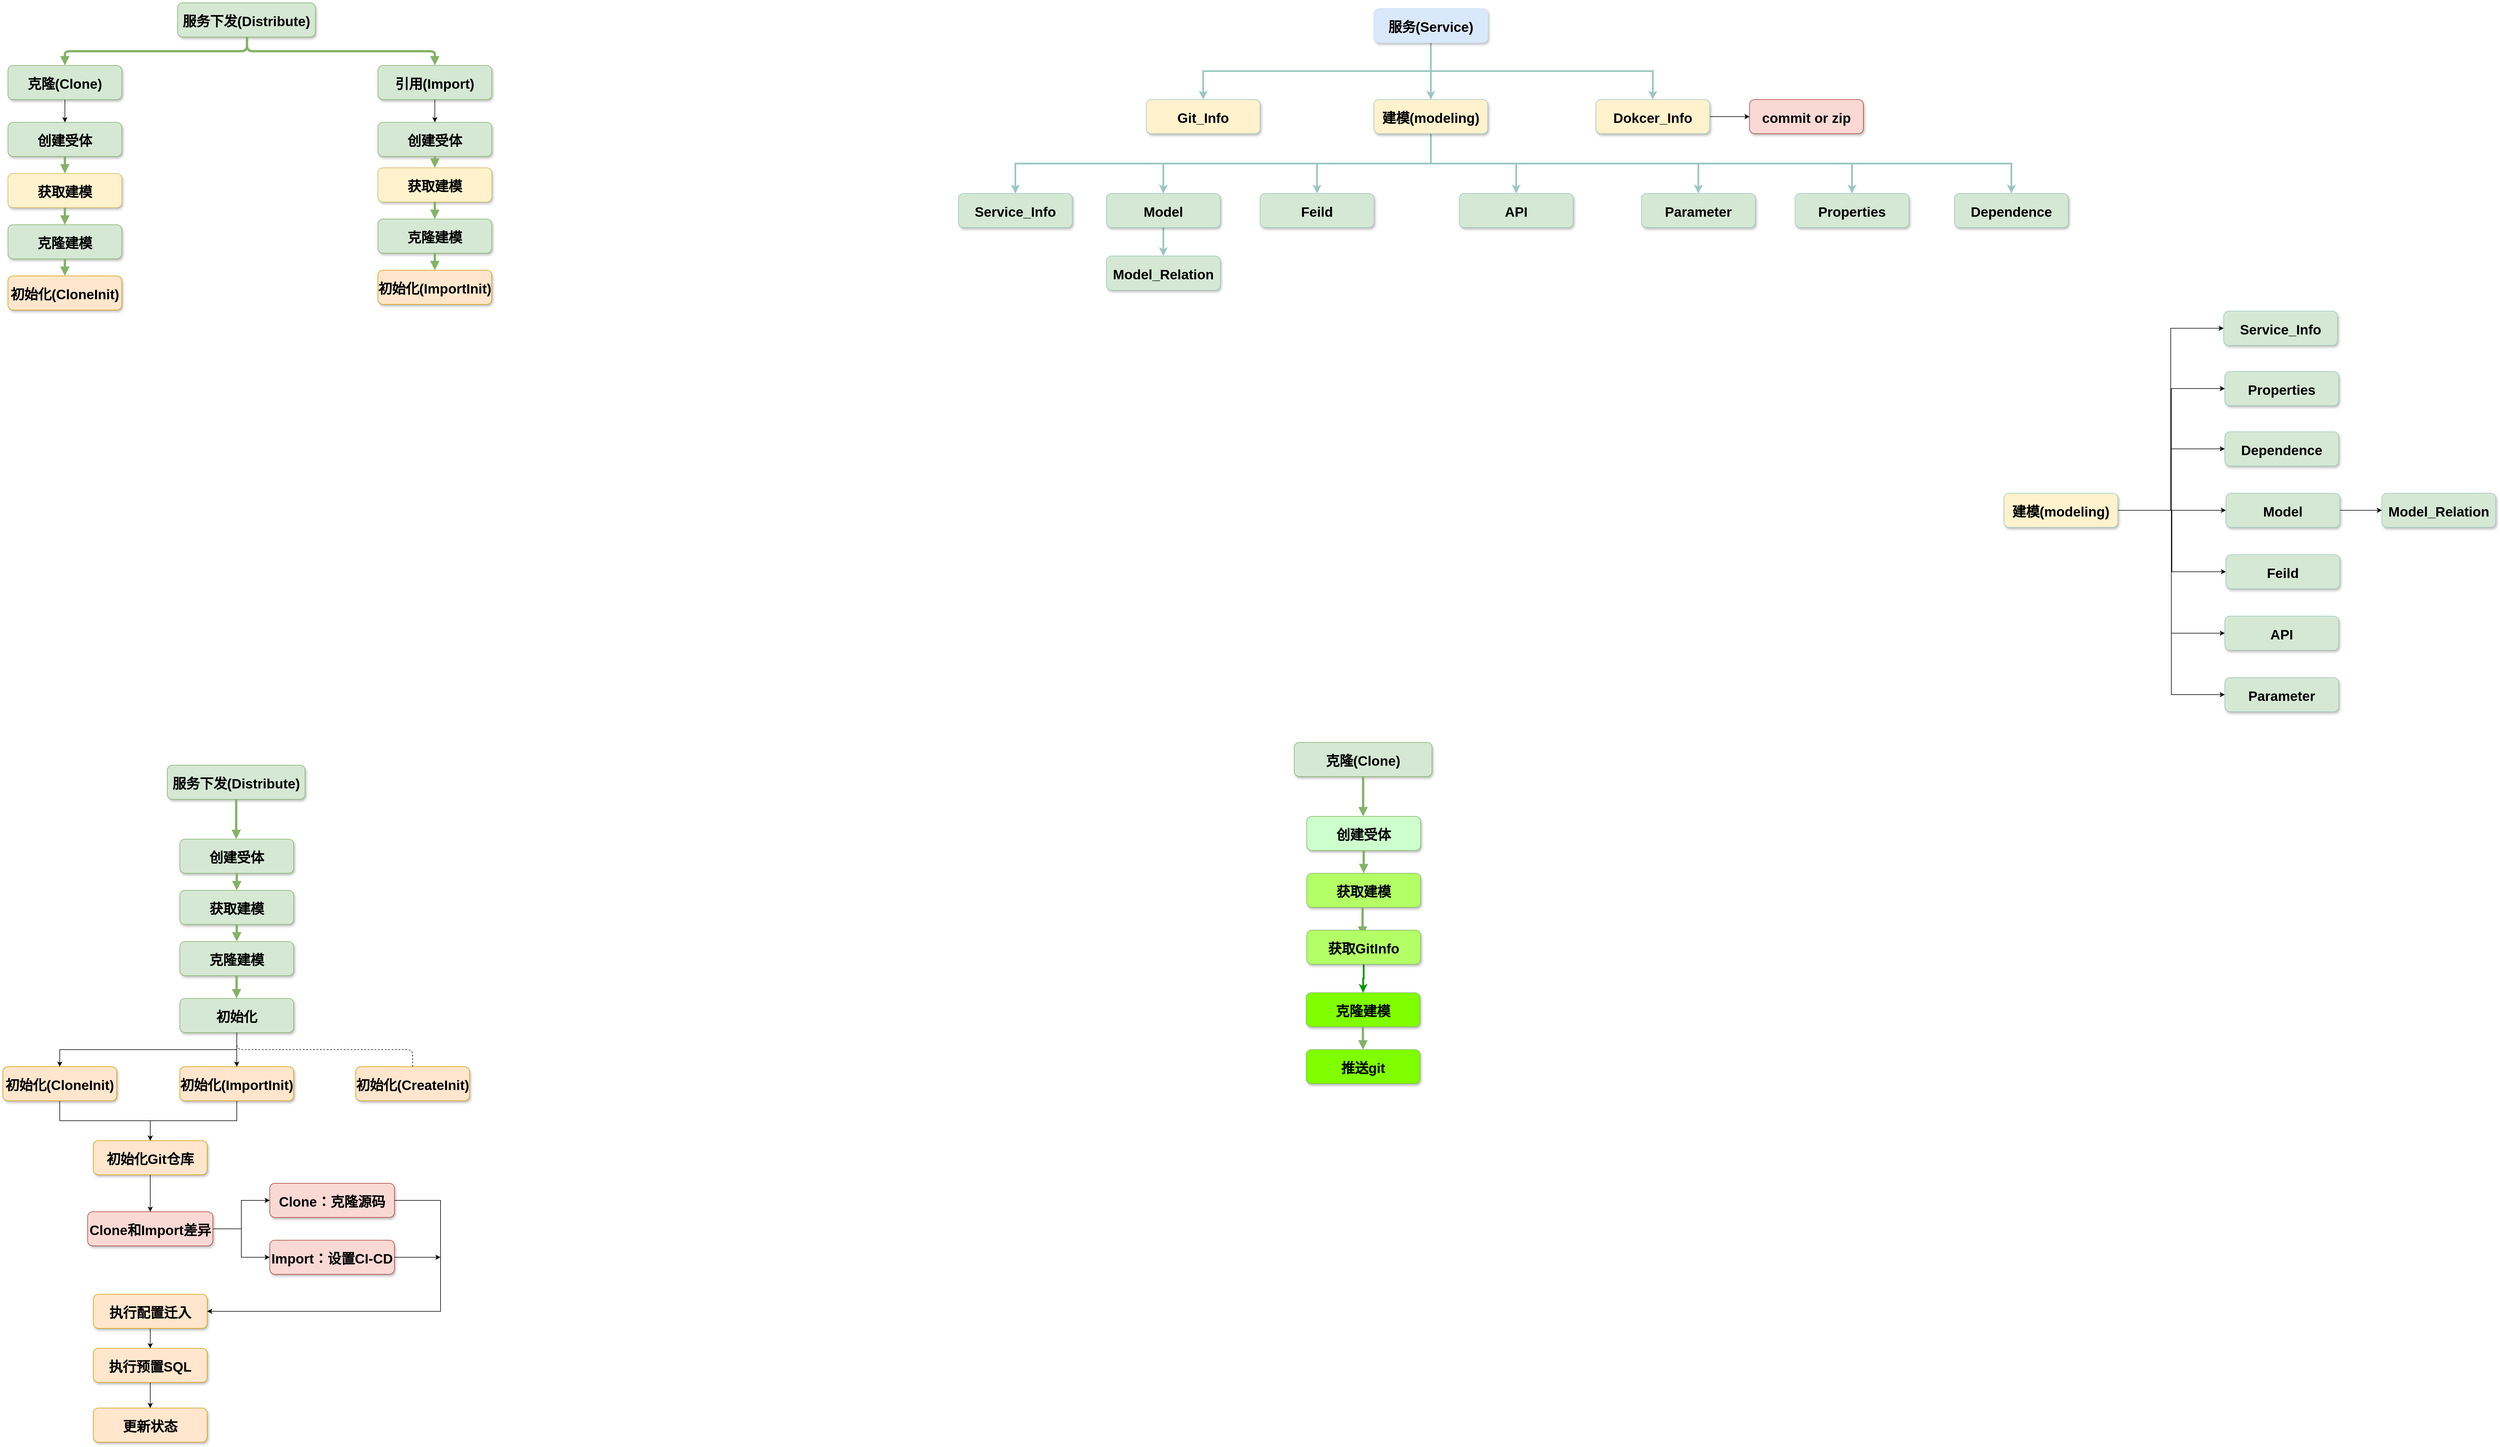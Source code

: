 <mxfile version="14.9.6" type="github">
  <diagram name="Page-1" id="97916047-d0de-89f5-080d-49f4d83e522f">
    <mxGraphModel dx="3108" dy="1776" grid="0" gridSize="10" guides="1" tooltips="1" connect="1" arrows="1" fold="1" page="1" pageScale="1.5" pageWidth="4681" pageHeight="3300" background="none" math="0" shadow="0">
      <root>
        <mxCell id="0" />
        <mxCell id="1" parent="0" />
        <mxCell id="bpSm9iAzZNw3_TUFf5IY-55" value="服务下发(Distribute)" style="rounded=1;fillColor=#d5e8d4;strokeColor=#82b366;shadow=1;fontStyle=1;fontSize=24;" parent="1" vertex="1">
          <mxGeometry x="668" y="310" width="242" height="60" as="geometry" />
        </mxCell>
        <mxCell id="bpSm9iAzZNw3_TUFf5IY-105" style="edgeStyle=orthogonalEdgeStyle;rounded=0;orthogonalLoop=1;jettySize=auto;html=1;exitX=0.5;exitY=1;exitDx=0;exitDy=0;entryX=0.5;entryY=0;entryDx=0;entryDy=0;fontSize=24;" parent="1" source="bpSm9iAzZNw3_TUFf5IY-57" target="bpSm9iAzZNw3_TUFf5IY-66" edge="1">
          <mxGeometry relative="1" as="geometry" />
        </mxCell>
        <mxCell id="bpSm9iAzZNw3_TUFf5IY-57" value="克隆(Clone)" style="rounded=1;fillColor=#d5e8d4;strokeColor=#82b366;shadow=1;fontStyle=1;fontSize=24;" parent="1" vertex="1">
          <mxGeometry x="370" y="420" width="200" height="60" as="geometry" />
        </mxCell>
        <mxCell id="bpSm9iAzZNw3_TUFf5IY-106" style="edgeStyle=orthogonalEdgeStyle;rounded=0;orthogonalLoop=1;jettySize=auto;html=1;exitX=0.5;exitY=1;exitDx=0;exitDy=0;entryX=0.5;entryY=0;entryDx=0;entryDy=0;fontSize=24;" parent="1" source="bpSm9iAzZNw3_TUFf5IY-59" target="bpSm9iAzZNw3_TUFf5IY-61" edge="1">
          <mxGeometry relative="1" as="geometry" />
        </mxCell>
        <mxCell id="bpSm9iAzZNw3_TUFf5IY-59" value="引用(Import)" style="rounded=1;fillColor=#d5e8d4;strokeColor=#82b366;shadow=1;fontStyle=1;fontSize=24;" parent="1" vertex="1">
          <mxGeometry x="1020" y="420" width="200" height="60" as="geometry" />
        </mxCell>
        <mxCell id="bpSm9iAzZNw3_TUFf5IY-61" value="创建受体" style="rounded=1;fillColor=#d5e8d4;strokeColor=#82b366;shadow=1;fontStyle=1;fontSize=24;" parent="1" vertex="1">
          <mxGeometry x="1020" y="520" width="200" height="60" as="geometry" />
        </mxCell>
        <mxCell id="bpSm9iAzZNw3_TUFf5IY-62" value="获取建模" style="rounded=1;fillColor=#fff2cc;strokeColor=#d6b656;shadow=1;fontStyle=1;fontSize=24;" parent="1" vertex="1">
          <mxGeometry x="1020" y="600" width="200" height="60" as="geometry" />
        </mxCell>
        <mxCell id="bpSm9iAzZNw3_TUFf5IY-63" value="克隆建模" style="rounded=1;fillColor=#d5e8d4;strokeColor=#82b366;shadow=1;fontStyle=1;fontSize=24;" parent="1" vertex="1">
          <mxGeometry x="1020" y="690" width="200" height="60" as="geometry" />
        </mxCell>
        <mxCell id="bpSm9iAzZNw3_TUFf5IY-64" value="初始化(ImportInit)" style="rounded=1;fillColor=#ffe6cc;strokeColor=#d79b00;shadow=1;fontStyle=1;fontSize=24;" parent="1" vertex="1">
          <mxGeometry x="1020" y="780" width="200" height="60" as="geometry" />
        </mxCell>
        <mxCell id="bpSm9iAzZNw3_TUFf5IY-66" value="创建受体" style="rounded=1;fillColor=#d5e8d4;strokeColor=#82b366;shadow=1;fontStyle=1;fontSize=24;" parent="1" vertex="1">
          <mxGeometry x="370" y="520" width="200" height="60" as="geometry" />
        </mxCell>
        <mxCell id="bpSm9iAzZNw3_TUFf5IY-67" value="获取建模" style="rounded=1;fillColor=#fff2cc;strokeColor=#d6b656;shadow=1;fontStyle=1;fontSize=24;" parent="1" vertex="1">
          <mxGeometry x="370" y="610" width="200" height="60" as="geometry" />
        </mxCell>
        <mxCell id="bpSm9iAzZNw3_TUFf5IY-68" value="克隆建模" style="rounded=1;fillColor=#d5e8d4;strokeColor=#82b366;shadow=1;fontStyle=1;fontSize=24;" parent="1" vertex="1">
          <mxGeometry x="370" y="700" width="200" height="60" as="geometry" />
        </mxCell>
        <mxCell id="bpSm9iAzZNw3_TUFf5IY-69" value="初始化(CloneInit)" style="rounded=1;fillColor=#ffe6cc;strokeColor=#d79b00;shadow=1;fontStyle=1;fontSize=24;" parent="1" vertex="1">
          <mxGeometry x="370" y="790" width="200" height="60" as="geometry" />
        </mxCell>
        <mxCell id="bpSm9iAzZNw3_TUFf5IY-82" value="" style="edgeStyle=elbowEdgeStyle;elbow=vertical;strokeWidth=4;endArrow=block;endFill=1;fontStyle=1;strokeColor=#82b366;fillColor=#d5e8d4;fontSize=24;" parent="1" target="bpSm9iAzZNw3_TUFf5IY-57" edge="1">
          <mxGeometry x="40" y="130" width="100" height="100" as="geometry">
            <mxPoint x="790" y="370" as="sourcePoint" />
            <mxPoint x="140" y="130" as="targetPoint" />
          </mxGeometry>
        </mxCell>
        <mxCell id="bpSm9iAzZNw3_TUFf5IY-83" value="" style="edgeStyle=elbowEdgeStyle;elbow=vertical;strokeWidth=4;endArrow=block;endFill=1;fontStyle=1;strokeColor=#82b366;fillColor=#d5e8d4;fontSize=24;" parent="1" target="bpSm9iAzZNw3_TUFf5IY-59" edge="1">
          <mxGeometry x="40" y="130" width="100" height="100" as="geometry">
            <mxPoint x="790" y="370" as="sourcePoint" />
            <mxPoint x="140" y="130" as="targetPoint" />
          </mxGeometry>
        </mxCell>
        <mxCell id="bpSm9iAzZNw3_TUFf5IY-87" value="" style="edgeStyle=elbowEdgeStyle;elbow=vertical;strokeWidth=4;endArrow=block;endFill=1;fontStyle=1;strokeColor=#82b366;fillColor=#d5e8d4;fontSize=24;" parent="1" source="bpSm9iAzZNw3_TUFf5IY-61" target="bpSm9iAzZNw3_TUFf5IY-62" edge="1">
          <mxGeometry x="800" y="60" width="100" height="100" as="geometry">
            <mxPoint x="800" y="160" as="sourcePoint" />
            <mxPoint x="900" y="60" as="targetPoint" />
          </mxGeometry>
        </mxCell>
        <mxCell id="bpSm9iAzZNw3_TUFf5IY-88" value="" style="edgeStyle=elbowEdgeStyle;elbow=vertical;strokeWidth=4;endArrow=block;endFill=1;fontStyle=1;strokeColor=#82b366;fillColor=#d5e8d4;fontSize=24;" parent="1" source="bpSm9iAzZNw3_TUFf5IY-62" target="bpSm9iAzZNw3_TUFf5IY-63" edge="1">
          <mxGeometry x="800" y="70" width="100" height="100" as="geometry">
            <mxPoint x="800" y="170" as="sourcePoint" />
            <mxPoint x="900" y="70" as="targetPoint" />
          </mxGeometry>
        </mxCell>
        <mxCell id="bpSm9iAzZNw3_TUFf5IY-89" value="" style="edgeStyle=elbowEdgeStyle;elbow=vertical;strokeWidth=4;endArrow=block;endFill=1;fontStyle=1;strokeColor=#82b366;fillColor=#d5e8d4;fontSize=24;" parent="1" source="bpSm9iAzZNw3_TUFf5IY-63" target="bpSm9iAzZNw3_TUFf5IY-64" edge="1">
          <mxGeometry x="800" y="80" width="100" height="100" as="geometry">
            <mxPoint x="800" y="180" as="sourcePoint" />
            <mxPoint x="900" y="80" as="targetPoint" />
          </mxGeometry>
        </mxCell>
        <mxCell id="bpSm9iAzZNw3_TUFf5IY-91" value="" style="edgeStyle=elbowEdgeStyle;elbow=vertical;strokeWidth=4;endArrow=block;endFill=1;fontStyle=1;strokeColor=#82b366;fillColor=#d5e8d4;fontSize=24;" parent="1" source="bpSm9iAzZNw3_TUFf5IY-66" target="bpSm9iAzZNw3_TUFf5IY-67" edge="1">
          <mxGeometry x="-120" y="70" width="100" height="100" as="geometry">
            <mxPoint x="-120" y="170" as="sourcePoint" />
            <mxPoint x="-20" y="70" as="targetPoint" />
          </mxGeometry>
        </mxCell>
        <mxCell id="bpSm9iAzZNw3_TUFf5IY-92" value="" style="edgeStyle=elbowEdgeStyle;elbow=vertical;strokeWidth=4;endArrow=block;endFill=1;fontStyle=1;strokeColor=#82b366;fillColor=#d5e8d4;fontSize=24;" parent="1" source="bpSm9iAzZNw3_TUFf5IY-67" target="bpSm9iAzZNw3_TUFf5IY-68" edge="1">
          <mxGeometry x="-120" y="80" width="100" height="100" as="geometry">
            <mxPoint x="-120" y="180" as="sourcePoint" />
            <mxPoint x="-20" y="80" as="targetPoint" />
          </mxGeometry>
        </mxCell>
        <mxCell id="bpSm9iAzZNw3_TUFf5IY-93" value="" style="edgeStyle=elbowEdgeStyle;elbow=vertical;strokeWidth=4;endArrow=block;endFill=1;fontStyle=1;strokeColor=#82b366;fillColor=#d5e8d4;fontSize=24;" parent="1" source="bpSm9iAzZNw3_TUFf5IY-68" target="bpSm9iAzZNw3_TUFf5IY-69" edge="1">
          <mxGeometry x="-120" y="90" width="100" height="100" as="geometry">
            <mxPoint x="-120" y="190" as="sourcePoint" />
            <mxPoint x="-20" y="90" as="targetPoint" />
          </mxGeometry>
        </mxCell>
        <mxCell id="bpSm9iAzZNw3_TUFf5IY-112" style="edgeStyle=orthogonalEdgeStyle;rounded=0;orthogonalLoop=1;jettySize=auto;html=1;exitX=0.5;exitY=1;exitDx=0;exitDy=0;entryX=0.5;entryY=0;entryDx=0;entryDy=0;fontSize=24;strokeWidth=3;strokeColor=#9AC7BF;" parent="1" source="bpSm9iAzZNw3_TUFf5IY-107" target="bpSm9iAzZNw3_TUFf5IY-109" edge="1">
          <mxGeometry relative="1" as="geometry" />
        </mxCell>
        <mxCell id="bpSm9iAzZNw3_TUFf5IY-113" style="edgeStyle=orthogonalEdgeStyle;rounded=0;orthogonalLoop=1;jettySize=auto;html=1;exitX=0.5;exitY=1;exitDx=0;exitDy=0;entryX=0.5;entryY=0;entryDx=0;entryDy=0;fontSize=24;strokeWidth=3;strokeColor=#9AC7BF;" parent="1" source="bpSm9iAzZNw3_TUFf5IY-107" target="bpSm9iAzZNw3_TUFf5IY-108" edge="1">
          <mxGeometry relative="1" as="geometry" />
        </mxCell>
        <mxCell id="bpSm9iAzZNw3_TUFf5IY-114" style="edgeStyle=orthogonalEdgeStyle;rounded=0;orthogonalLoop=1;jettySize=auto;html=1;exitX=0.5;exitY=1;exitDx=0;exitDy=0;entryX=0.5;entryY=0;entryDx=0;entryDy=0;fontSize=24;strokeWidth=3;strokeColor=#9AC7BF;" parent="1" source="bpSm9iAzZNw3_TUFf5IY-107" target="bpSm9iAzZNw3_TUFf5IY-110" edge="1">
          <mxGeometry relative="1" as="geometry" />
        </mxCell>
        <mxCell id="bpSm9iAzZNw3_TUFf5IY-107" value="服务(Service)" style="rounded=1;fillColor=#dae8fc;shadow=1;fontStyle=1;fontSize=24;strokeColor=#CCE5FF;" parent="1" vertex="1">
          <mxGeometry x="2770" y="320" width="200" height="60" as="geometry" />
        </mxCell>
        <mxCell id="bpSm9iAzZNw3_TUFf5IY-125" style="edgeStyle=orthogonalEdgeStyle;rounded=0;orthogonalLoop=1;jettySize=auto;html=1;exitX=0.5;exitY=1;exitDx=0;exitDy=0;fontSize=24;strokeWidth=3;strokeColor=#9AC7BF;" parent="1" source="bpSm9iAzZNw3_TUFf5IY-108" target="bpSm9iAzZNw3_TUFf5IY-117" edge="1">
          <mxGeometry relative="1" as="geometry" />
        </mxCell>
        <mxCell id="bpSm9iAzZNw3_TUFf5IY-126" style="edgeStyle=orthogonalEdgeStyle;rounded=0;orthogonalLoop=1;jettySize=auto;html=1;exitX=0.5;exitY=1;exitDx=0;exitDy=0;entryX=0.5;entryY=0;entryDx=0;entryDy=0;fontSize=24;strokeWidth=3;strokeColor=#9AC7BF;" parent="1" source="bpSm9iAzZNw3_TUFf5IY-108" target="bpSm9iAzZNw3_TUFf5IY-118" edge="1">
          <mxGeometry relative="1" as="geometry" />
        </mxCell>
        <mxCell id="bpSm9iAzZNw3_TUFf5IY-127" style="edgeStyle=orthogonalEdgeStyle;rounded=0;orthogonalLoop=1;jettySize=auto;html=1;exitX=0.5;exitY=1;exitDx=0;exitDy=0;entryX=0.5;entryY=0;entryDx=0;entryDy=0;fontSize=24;strokeWidth=3;strokeColor=#9AC7BF;" parent="1" source="bpSm9iAzZNw3_TUFf5IY-108" target="bpSm9iAzZNw3_TUFf5IY-116" edge="1">
          <mxGeometry relative="1" as="geometry" />
        </mxCell>
        <mxCell id="bpSm9iAzZNw3_TUFf5IY-128" style="edgeStyle=orthogonalEdgeStyle;rounded=0;orthogonalLoop=1;jettySize=auto;html=1;exitX=0.5;exitY=1;exitDx=0;exitDy=0;fontSize=24;strokeWidth=3;strokeColor=#9AC7BF;" parent="1" source="bpSm9iAzZNw3_TUFf5IY-108" target="bpSm9iAzZNw3_TUFf5IY-119" edge="1">
          <mxGeometry relative="1" as="geometry" />
        </mxCell>
        <mxCell id="bpSm9iAzZNw3_TUFf5IY-129" style="edgeStyle=orthogonalEdgeStyle;rounded=0;orthogonalLoop=1;jettySize=auto;html=1;exitX=0.5;exitY=1;exitDx=0;exitDy=0;fontSize=24;strokeWidth=3;strokeColor=#9AC7BF;" parent="1" source="bpSm9iAzZNw3_TUFf5IY-108" target="bpSm9iAzZNw3_TUFf5IY-120" edge="1">
          <mxGeometry relative="1" as="geometry" />
        </mxCell>
        <mxCell id="bpSm9iAzZNw3_TUFf5IY-130" style="edgeStyle=orthogonalEdgeStyle;rounded=0;orthogonalLoop=1;jettySize=auto;html=1;exitX=0.5;exitY=1;exitDx=0;exitDy=0;entryX=0.5;entryY=0;entryDx=0;entryDy=0;fontSize=24;strokeWidth=3;strokeColor=#9AC7BF;" parent="1" source="bpSm9iAzZNw3_TUFf5IY-108" target="bpSm9iAzZNw3_TUFf5IY-115" edge="1">
          <mxGeometry relative="1" as="geometry" />
        </mxCell>
        <mxCell id="bpSm9iAzZNw3_TUFf5IY-131" style="edgeStyle=orthogonalEdgeStyle;rounded=0;orthogonalLoop=1;jettySize=auto;html=1;exitX=0.5;exitY=1;exitDx=0;exitDy=0;fontSize=24;strokeWidth=3;strokeColor=#9AC7BF;" parent="1" source="bpSm9iAzZNw3_TUFf5IY-108" target="bpSm9iAzZNw3_TUFf5IY-123" edge="1">
          <mxGeometry relative="1" as="geometry" />
        </mxCell>
        <mxCell id="bpSm9iAzZNw3_TUFf5IY-108" value="建模(modeling)" style="rounded=1;fillColor=#fff2cc;shadow=1;fontStyle=1;fontSize=24;strokeColor=#9AC7BF;" parent="1" vertex="1">
          <mxGeometry x="2770" y="480" width="200" height="60" as="geometry" />
        </mxCell>
        <mxCell id="bpSm9iAzZNw3_TUFf5IY-109" value="Git_Info" style="rounded=1;fillColor=#fff2cc;shadow=1;fontStyle=1;fontSize=24;strokeColor=#9AC7BF;" parent="1" vertex="1">
          <mxGeometry x="2370" y="480" width="200" height="60" as="geometry" />
        </mxCell>
        <mxCell id="3RlKNCb6ARu1CCgoEGqG-34" style="edgeStyle=orthogonalEdgeStyle;rounded=0;orthogonalLoop=1;jettySize=auto;html=1;exitX=1;exitY=0.5;exitDx=0;exitDy=0;" parent="1" source="bpSm9iAzZNw3_TUFf5IY-110" edge="1">
          <mxGeometry relative="1" as="geometry">
            <mxPoint x="3430" y="510" as="targetPoint" />
          </mxGeometry>
        </mxCell>
        <mxCell id="bpSm9iAzZNw3_TUFf5IY-110" value="Dokcer_Info" style="rounded=1;fillColor=#fff2cc;shadow=1;fontStyle=1;fontSize=24;strokeColor=#9AC7BF;" parent="1" vertex="1">
          <mxGeometry x="3160" y="480" width="200" height="60" as="geometry" />
        </mxCell>
        <mxCell id="bpSm9iAzZNw3_TUFf5IY-115" value="Properties" style="rounded=1;fillColor=#d5e8d4;shadow=1;fontStyle=1;fontSize=24;strokeColor=#9AC7BF;" parent="1" vertex="1">
          <mxGeometry x="3510" y="645" width="200" height="60" as="geometry" />
        </mxCell>
        <mxCell id="bpSm9iAzZNw3_TUFf5IY-116" value="Parameter" style="rounded=1;fillColor=#d5e8d4;shadow=1;fontStyle=1;fontSize=24;strokeColor=#9AC7BF;" parent="1" vertex="1">
          <mxGeometry x="3240" y="645" width="200" height="60" as="geometry" />
        </mxCell>
        <mxCell id="bpSm9iAzZNw3_TUFf5IY-117" value="API" style="rounded=1;fillColor=#d5e8d4;shadow=1;fontStyle=1;fontSize=24;strokeColor=#9AC7BF;" parent="1" vertex="1">
          <mxGeometry x="2920" y="645" width="200" height="60" as="geometry" />
        </mxCell>
        <mxCell id="bpSm9iAzZNw3_TUFf5IY-118" value="Feild" style="rounded=1;fillColor=#d5e8d4;shadow=1;fontStyle=1;fontSize=24;strokeColor=#9AC7BF;" parent="1" vertex="1">
          <mxGeometry x="2570" y="645" width="200" height="60" as="geometry" />
        </mxCell>
        <mxCell id="bpSm9iAzZNw3_TUFf5IY-132" style="edgeStyle=orthogonalEdgeStyle;rounded=0;orthogonalLoop=1;jettySize=auto;html=1;exitX=0.5;exitY=1;exitDx=0;exitDy=0;entryX=0.5;entryY=0;entryDx=0;entryDy=0;fontSize=24;strokeWidth=3;strokeColor=#9AC7BF;" parent="1" source="bpSm9iAzZNw3_TUFf5IY-119" target="bpSm9iAzZNw3_TUFf5IY-124" edge="1">
          <mxGeometry relative="1" as="geometry" />
        </mxCell>
        <mxCell id="bpSm9iAzZNw3_TUFf5IY-119" value="Model" style="rounded=1;fillColor=#d5e8d4;shadow=1;fontStyle=1;fontSize=24;strokeColor=#9AC7BF;" parent="1" vertex="1">
          <mxGeometry x="2300" y="645" width="200" height="60" as="geometry" />
        </mxCell>
        <mxCell id="bpSm9iAzZNw3_TUFf5IY-120" value="Service_Info" style="rounded=1;fillColor=#d5e8d4;shadow=1;fontStyle=1;fontSize=24;strokeColor=#9AC7BF;" parent="1" vertex="1">
          <mxGeometry x="2040" y="645" width="200" height="60" as="geometry" />
        </mxCell>
        <mxCell id="bpSm9iAzZNw3_TUFf5IY-123" value="Dependence" style="rounded=1;fillColor=#d5e8d4;shadow=1;fontStyle=1;fontSize=24;strokeColor=#9AC7BF;" parent="1" vertex="1">
          <mxGeometry x="3790" y="645" width="200" height="60" as="geometry" />
        </mxCell>
        <mxCell id="bpSm9iAzZNw3_TUFf5IY-124" value="Model_Relation" style="rounded=1;fillColor=#d5e8d4;shadow=1;fontStyle=1;fontSize=24;strokeColor=#9AC7BF;" parent="1" vertex="1">
          <mxGeometry x="2300" y="755" width="200" height="60" as="geometry" />
        </mxCell>
        <mxCell id="Tx1oJ2O34V3gBriq3JtU-3" value="服务下发(Distribute)" style="rounded=1;fillColor=#d5e8d4;strokeColor=#82b366;shadow=1;fontStyle=1;fontSize=24;" parent="1" vertex="1">
          <mxGeometry x="650" y="1650" width="242" height="60" as="geometry" />
        </mxCell>
        <mxCell id="3RlKNCb6ARu1CCgoEGqG-9" style="edgeStyle=orthogonalEdgeStyle;rounded=0;orthogonalLoop=1;jettySize=auto;html=1;exitX=0.5;exitY=1;exitDx=0;exitDy=0;" parent="1" source="Tx1oJ2O34V3gBriq3JtU-11" target="3RlKNCb6ARu1CCgoEGqG-4" edge="1">
          <mxGeometry relative="1" as="geometry" />
        </mxCell>
        <mxCell id="Tx1oJ2O34V3gBriq3JtU-11" value="初始化(ImportInit)" style="rounded=1;fillColor=#ffe6cc;strokeColor=#d79b00;shadow=1;fontStyle=1;fontSize=24;" parent="1" vertex="1">
          <mxGeometry x="672" y="2180" width="200" height="60" as="geometry" />
        </mxCell>
        <mxCell id="Tx1oJ2O34V3gBriq3JtU-12" value="创建受体" style="rounded=1;fillColor=#d5e8d4;strokeColor=#82b366;shadow=1;fontStyle=1;fontSize=24;" parent="1" vertex="1">
          <mxGeometry x="672" y="1780" width="200" height="60" as="geometry" />
        </mxCell>
        <mxCell id="Tx1oJ2O34V3gBriq3JtU-13" value="获取建模" style="rounded=1;fillColor=#d5e8d4;strokeColor=#82b366;shadow=1;fontStyle=1;fontSize=24;" parent="1" vertex="1">
          <mxGeometry x="672" y="1870" width="200" height="60" as="geometry" />
        </mxCell>
        <mxCell id="Tx1oJ2O34V3gBriq3JtU-14" value="克隆建模" style="rounded=1;fillColor=#d5e8d4;strokeColor=#82b366;shadow=1;fontStyle=1;fontSize=24;" parent="1" vertex="1">
          <mxGeometry x="672" y="1960" width="200" height="60" as="geometry" />
        </mxCell>
        <mxCell id="3RlKNCb6ARu1CCgoEGqG-8" style="edgeStyle=orthogonalEdgeStyle;rounded=0;orthogonalLoop=1;jettySize=auto;html=1;exitX=0.5;exitY=1;exitDx=0;exitDy=0;entryX=0.5;entryY=0;entryDx=0;entryDy=0;" parent="1" source="Tx1oJ2O34V3gBriq3JtU-15" target="3RlKNCb6ARu1CCgoEGqG-4" edge="1">
          <mxGeometry relative="1" as="geometry" />
        </mxCell>
        <mxCell id="Tx1oJ2O34V3gBriq3JtU-15" value="初始化(CloneInit)" style="rounded=1;fillColor=#ffe6cc;strokeColor=#d79b00;shadow=1;fontStyle=1;fontSize=24;" parent="1" vertex="1">
          <mxGeometry x="361" y="2180" width="200" height="60" as="geometry" />
        </mxCell>
        <mxCell id="Tx1oJ2O34V3gBriq3JtU-16" value="" style="edgeStyle=elbowEdgeStyle;elbow=vertical;strokeWidth=4;endArrow=block;endFill=1;fontStyle=1;strokeColor=#82b366;fillColor=#d5e8d4;fontSize=24;exitX=0.5;exitY=1;exitDx=0;exitDy=0;" parent="1" source="Tx1oJ2O34V3gBriq3JtU-3" edge="1">
          <mxGeometry x="20" y="1510" width="100" height="100" as="geometry">
            <mxPoint x="770" y="1750" as="sourcePoint" />
            <mxPoint x="771" y="1780" as="targetPoint" />
            <Array as="points">
              <mxPoint x="771" y="1770" />
              <mxPoint x="760" y="1750" />
              <mxPoint x="760" y="1720" />
            </Array>
          </mxGeometry>
        </mxCell>
        <mxCell id="Tx1oJ2O34V3gBriq3JtU-21" value="" style="edgeStyle=elbowEdgeStyle;elbow=vertical;strokeWidth=4;endArrow=block;endFill=1;fontStyle=1;strokeColor=#82b366;fillColor=#d5e8d4;fontSize=24;" parent="1" source="Tx1oJ2O34V3gBriq3JtU-12" target="Tx1oJ2O34V3gBriq3JtU-13" edge="1">
          <mxGeometry x="182" y="1330" width="100" height="100" as="geometry">
            <mxPoint x="182" y="1430" as="sourcePoint" />
            <mxPoint x="282" y="1330" as="targetPoint" />
          </mxGeometry>
        </mxCell>
        <mxCell id="Tx1oJ2O34V3gBriq3JtU-22" value="" style="edgeStyle=elbowEdgeStyle;elbow=vertical;strokeWidth=4;endArrow=block;endFill=1;fontStyle=1;strokeColor=#82b366;fillColor=#d5e8d4;fontSize=24;" parent="1" source="Tx1oJ2O34V3gBriq3JtU-13" target="Tx1oJ2O34V3gBriq3JtU-14" edge="1">
          <mxGeometry x="182" y="1340" width="100" height="100" as="geometry">
            <mxPoint x="182" y="1440" as="sourcePoint" />
            <mxPoint x="282" y="1340" as="targetPoint" />
          </mxGeometry>
        </mxCell>
        <mxCell id="Tx1oJ2O34V3gBriq3JtU-23" value="" style="edgeStyle=elbowEdgeStyle;elbow=vertical;strokeWidth=4;endArrow=block;endFill=1;fontStyle=1;strokeColor=#82b366;fillColor=#d5e8d4;fontSize=24;" parent="1" edge="1">
          <mxGeometry x="182.66" y="1340" width="100" height="100" as="geometry">
            <mxPoint x="771.66" y="2020" as="sourcePoint" />
            <mxPoint x="771.66" y="2060" as="targetPoint" />
            <Array as="points">
              <mxPoint x="771.66" y="2050" />
            </Array>
          </mxGeometry>
        </mxCell>
        <mxCell id="Tx1oJ2O34V3gBriq3JtU-29" style="edgeStyle=orthogonalEdgeStyle;rounded=0;orthogonalLoop=1;jettySize=auto;html=1;exitX=0.5;exitY=1;exitDx=0;exitDy=0;entryX=0.5;entryY=0;entryDx=0;entryDy=0;" parent="1" source="Tx1oJ2O34V3gBriq3JtU-27" target="Tx1oJ2O34V3gBriq3JtU-11" edge="1">
          <mxGeometry relative="1" as="geometry" />
        </mxCell>
        <mxCell id="Tx1oJ2O34V3gBriq3JtU-31" style="edgeStyle=orthogonalEdgeStyle;rounded=0;orthogonalLoop=1;jettySize=auto;html=1;exitX=0.5;exitY=1;exitDx=0;exitDy=0;entryX=0.5;entryY=0;entryDx=0;entryDy=0;" parent="1" source="Tx1oJ2O34V3gBriq3JtU-27" target="Tx1oJ2O34V3gBriq3JtU-15" edge="1">
          <mxGeometry relative="1" as="geometry" />
        </mxCell>
        <mxCell id="Tx1oJ2O34V3gBriq3JtU-27" value="初始化" style="rounded=1;fillColor=#d5e8d4;strokeColor=#82b366;shadow=1;fontStyle=1;fontSize=24;" parent="1" vertex="1">
          <mxGeometry x="672" y="2060" width="200" height="60" as="geometry" />
        </mxCell>
        <mxCell id="Tx1oJ2O34V3gBriq3JtU-28" value="初始化(CreateInit)" style="rounded=1;fillColor=#ffe6cc;strokeColor=#d79b00;shadow=1;fontStyle=1;fontSize=24;" parent="1" vertex="1">
          <mxGeometry x="981" y="2180" width="200" height="60" as="geometry" />
        </mxCell>
        <mxCell id="Tx1oJ2O34V3gBriq3JtU-33" value="" style="endArrow=none;dashed=1;html=1;entryX=0.5;entryY=1;entryDx=0;entryDy=0;exitX=0.5;exitY=0;exitDx=0;exitDy=0;" parent="1" source="Tx1oJ2O34V3gBriq3JtU-28" target="Tx1oJ2O34V3gBriq3JtU-27" edge="1">
          <mxGeometry width="50" height="50" relative="1" as="geometry">
            <mxPoint x="911" y="2180" as="sourcePoint" />
            <mxPoint x="811" y="2150" as="targetPoint" />
            <Array as="points">
              <mxPoint x="1081" y="2150" />
              <mxPoint x="772" y="2150" />
            </Array>
          </mxGeometry>
        </mxCell>
        <mxCell id="3RlKNCb6ARu1CCgoEGqG-15" style="edgeStyle=orthogonalEdgeStyle;rounded=0;orthogonalLoop=1;jettySize=auto;html=1;exitX=0.5;exitY=1;exitDx=0;exitDy=0;entryX=0.5;entryY=0;entryDx=0;entryDy=0;" parent="1" source="3RlKNCb6ARu1CCgoEGqG-4" target="3RlKNCb6ARu1CCgoEGqG-13" edge="1">
          <mxGeometry relative="1" as="geometry" />
        </mxCell>
        <mxCell id="3RlKNCb6ARu1CCgoEGqG-4" value="初始化Git仓库" style="rounded=1;fillColor=#ffe6cc;strokeColor=#d79b00;shadow=1;fontStyle=1;fontSize=24;" parent="1" vertex="1">
          <mxGeometry x="520" y="2310" width="200" height="60" as="geometry" />
        </mxCell>
        <mxCell id="3RlKNCb6ARu1CCgoEGqG-11" style="edgeStyle=orthogonalEdgeStyle;rounded=0;orthogonalLoop=1;jettySize=auto;html=1;exitX=0.5;exitY=1;exitDx=0;exitDy=0;entryX=0.5;entryY=0;entryDx=0;entryDy=0;" parent="1" source="3RlKNCb6ARu1CCgoEGqG-5" target="3RlKNCb6ARu1CCgoEGqG-6" edge="1">
          <mxGeometry relative="1" as="geometry" />
        </mxCell>
        <mxCell id="3RlKNCb6ARu1CCgoEGqG-5" value="执行配置迁入" style="rounded=1;fillColor=#ffe6cc;strokeColor=#d79b00;shadow=1;fontStyle=1;fontSize=24;" parent="1" vertex="1">
          <mxGeometry x="520" y="2580" width="200" height="60" as="geometry" />
        </mxCell>
        <mxCell id="3RlKNCb6ARu1CCgoEGqG-12" style="edgeStyle=orthogonalEdgeStyle;rounded=0;orthogonalLoop=1;jettySize=auto;html=1;exitX=0.5;exitY=1;exitDx=0;exitDy=0;" parent="1" source="3RlKNCb6ARu1CCgoEGqG-6" target="3RlKNCb6ARu1CCgoEGqG-7" edge="1">
          <mxGeometry relative="1" as="geometry" />
        </mxCell>
        <mxCell id="3RlKNCb6ARu1CCgoEGqG-6" value="执行预置SQL" style="rounded=1;fillColor=#ffe6cc;strokeColor=#d79b00;shadow=1;fontStyle=1;fontSize=24;" parent="1" vertex="1">
          <mxGeometry x="520" y="2675" width="200" height="60" as="geometry" />
        </mxCell>
        <mxCell id="3RlKNCb6ARu1CCgoEGqG-7" value="更新状态" style="rounded=1;fillColor=#ffe6cc;strokeColor=#d79b00;shadow=1;fontStyle=1;fontSize=24;" parent="1" vertex="1">
          <mxGeometry x="520" y="2780" width="200" height="60" as="geometry" />
        </mxCell>
        <mxCell id="3RlKNCb6ARu1CCgoEGqG-25" style="edgeStyle=orthogonalEdgeStyle;rounded=0;orthogonalLoop=1;jettySize=auto;html=1;exitX=1;exitY=0.5;exitDx=0;exitDy=0;entryX=0;entryY=0.5;entryDx=0;entryDy=0;" parent="1" source="3RlKNCb6ARu1CCgoEGqG-13" target="3RlKNCb6ARu1CCgoEGqG-17" edge="1">
          <mxGeometry relative="1" as="geometry" />
        </mxCell>
        <mxCell id="3RlKNCb6ARu1CCgoEGqG-26" style="edgeStyle=orthogonalEdgeStyle;rounded=0;orthogonalLoop=1;jettySize=auto;html=1;exitX=1;exitY=0.5;exitDx=0;exitDy=0;entryX=0;entryY=0.5;entryDx=0;entryDy=0;" parent="1" source="3RlKNCb6ARu1CCgoEGqG-13" target="3RlKNCb6ARu1CCgoEGqG-18" edge="1">
          <mxGeometry relative="1" as="geometry" />
        </mxCell>
        <mxCell id="3RlKNCb6ARu1CCgoEGqG-13" value="Clone和Import差异" style="rounded=1;fillColor=#fad9d5;strokeColor=#ae4132;shadow=1;fontStyle=1;fontSize=24;" parent="1" vertex="1">
          <mxGeometry x="510" y="2435" width="220" height="60" as="geometry" />
        </mxCell>
        <mxCell id="3RlKNCb6ARu1CCgoEGqG-32" style="edgeStyle=orthogonalEdgeStyle;rounded=0;orthogonalLoop=1;jettySize=auto;html=1;exitX=1;exitY=0.5;exitDx=0;exitDy=0;entryX=1;entryY=0.5;entryDx=0;entryDy=0;" parent="1" source="3RlKNCb6ARu1CCgoEGqG-17" target="3RlKNCb6ARu1CCgoEGqG-5" edge="1">
          <mxGeometry relative="1" as="geometry">
            <Array as="points">
              <mxPoint x="1130" y="2415" />
              <mxPoint x="1130" y="2610" />
            </Array>
          </mxGeometry>
        </mxCell>
        <mxCell id="3RlKNCb6ARu1CCgoEGqG-17" value="Clone：克隆源码" style="rounded=1;fillColor=#fad9d5;strokeColor=#ae4132;shadow=1;fontStyle=1;fontSize=24;" parent="1" vertex="1">
          <mxGeometry x="830" y="2385" width="219" height="60" as="geometry" />
        </mxCell>
        <mxCell id="3RlKNCb6ARu1CCgoEGqG-33" style="edgeStyle=orthogonalEdgeStyle;rounded=0;orthogonalLoop=1;jettySize=auto;html=1;exitX=1;exitY=0.5;exitDx=0;exitDy=0;" parent="1" source="3RlKNCb6ARu1CCgoEGqG-18" edge="1">
          <mxGeometry relative="1" as="geometry">
            <mxPoint x="1130" y="2515" as="targetPoint" />
            <Array as="points">
              <mxPoint x="1130" y="2515" />
              <mxPoint x="1130" y="2515" />
            </Array>
          </mxGeometry>
        </mxCell>
        <mxCell id="3RlKNCb6ARu1CCgoEGqG-18" value="Import：设置CI-CD" style="rounded=1;fillColor=#fad9d5;strokeColor=#ae4132;shadow=1;fontStyle=1;fontSize=24;" parent="1" vertex="1">
          <mxGeometry x="830" y="2485" width="219" height="60" as="geometry" />
        </mxCell>
        <mxCell id="3RlKNCb6ARu1CCgoEGqG-35" value="commit or zip" style="rounded=1;fillColor=#fad9d5;shadow=1;fontStyle=1;fontSize=24;strokeColor=#ae4132;" parent="1" vertex="1">
          <mxGeometry x="3430" y="480" width="200" height="60" as="geometry" />
        </mxCell>
        <mxCell id="3RlKNCb6ARu1CCgoEGqG-67" value="克隆(Clone)" style="rounded=1;fillColor=#d5e8d4;strokeColor=#82b366;shadow=1;fontStyle=1;fontSize=24;" parent="1" vertex="1">
          <mxGeometry x="2630" y="1610" width="242" height="60" as="geometry" />
        </mxCell>
        <mxCell id="3RlKNCb6ARu1CCgoEGqG-68" value="创建受体" style="rounded=1;strokeColor=#82b366;shadow=1;fontStyle=1;fontSize=24;fillColor=#CCFFCC;" parent="1" vertex="1">
          <mxGeometry x="2652" y="1740" width="200" height="60" as="geometry" />
        </mxCell>
        <mxCell id="3RlKNCb6ARu1CCgoEGqG-69" value="获取建模" style="rounded=1;strokeColor=#82b366;shadow=1;fontStyle=1;fontSize=24;fillColor=#B3FF66;" parent="1" vertex="1">
          <mxGeometry x="2652" y="1840" width="200" height="60" as="geometry" />
        </mxCell>
        <mxCell id="3RlKNCb6ARu1CCgoEGqG-70" value="克隆建模" style="rounded=1;strokeColor=#82b366;shadow=1;fontStyle=1;fontSize=24;fillColor=#80FF00;" parent="1" vertex="1">
          <mxGeometry x="2651" y="2050" width="200" height="60" as="geometry" />
        </mxCell>
        <mxCell id="3RlKNCb6ARu1CCgoEGqG-71" value="" style="edgeStyle=elbowEdgeStyle;elbow=vertical;strokeWidth=4;endArrow=block;endFill=1;fontStyle=1;strokeColor=#82b366;fillColor=#d5e8d4;fontSize=24;exitX=0.5;exitY=1;exitDx=0;exitDy=0;" parent="1" source="3RlKNCb6ARu1CCgoEGqG-67" edge="1">
          <mxGeometry x="2000" y="1470" width="100" height="100" as="geometry">
            <mxPoint x="2750" y="1710" as="sourcePoint" />
            <mxPoint x="2751" y="1740" as="targetPoint" />
            <Array as="points">
              <mxPoint x="2751" y="1730" />
              <mxPoint x="2740" y="1710" />
              <mxPoint x="2740" y="1680" />
            </Array>
          </mxGeometry>
        </mxCell>
        <mxCell id="3RlKNCb6ARu1CCgoEGqG-72" value="" style="edgeStyle=elbowEdgeStyle;elbow=vertical;strokeWidth=4;endArrow=block;endFill=1;fontStyle=1;strokeColor=#82b366;fillColor=#d5e8d4;fontSize=24;" parent="1" source="3RlKNCb6ARu1CCgoEGqG-68" target="3RlKNCb6ARu1CCgoEGqG-69" edge="1">
          <mxGeometry x="2162" y="1290" width="100" height="100" as="geometry">
            <mxPoint x="2162" y="1390" as="sourcePoint" />
            <mxPoint x="2262" y="1290" as="targetPoint" />
          </mxGeometry>
        </mxCell>
        <mxCell id="3RlKNCb6ARu1CCgoEGqG-73" value="" style="edgeStyle=elbowEdgeStyle;elbow=vertical;strokeWidth=4;endArrow=block;endFill=1;fontStyle=1;strokeColor=#82b366;fillColor=#d5e8d4;fontSize=24;" parent="1" source="3RlKNCb6ARu1CCgoEGqG-69" edge="1">
          <mxGeometry x="2162" y="1300" width="100" height="100" as="geometry">
            <mxPoint x="2162" y="1400" as="sourcePoint" />
            <mxPoint x="2750" y="1950" as="targetPoint" />
            <Array as="points">
              <mxPoint x="2750" y="1940" />
            </Array>
          </mxGeometry>
        </mxCell>
        <mxCell id="3RlKNCb6ARu1CCgoEGqG-74" value="" style="edgeStyle=elbowEdgeStyle;elbow=vertical;strokeWidth=4;endArrow=block;endFill=1;fontStyle=1;strokeColor=#82b366;fillColor=#d5e8d4;fontSize=24;" parent="1" edge="1">
          <mxGeometry x="2161.66" y="1430" width="100" height="100" as="geometry">
            <mxPoint x="2750.66" y="2110" as="sourcePoint" />
            <mxPoint x="2750.66" y="2150" as="targetPoint" />
            <Array as="points">
              <mxPoint x="2750.66" y="2140" />
            </Array>
          </mxGeometry>
        </mxCell>
        <mxCell id="3RlKNCb6ARu1CCgoEGqG-75" value="推送git" style="rounded=1;strokeColor=#82b366;shadow=1;fontStyle=1;fontSize=24;fillColor=#80FF00;" parent="1" vertex="1">
          <mxGeometry x="2651" y="2150" width="200" height="60" as="geometry" />
        </mxCell>
        <mxCell id="3RlKNCb6ARu1CCgoEGqG-77" style="edgeStyle=orthogonalEdgeStyle;rounded=0;orthogonalLoop=1;jettySize=auto;html=1;exitX=0.5;exitY=1;exitDx=0;exitDy=0;entryX=0.5;entryY=0;entryDx=0;entryDy=0;strokeWidth=3;strokeColor=#009900;" parent="1" source="3RlKNCb6ARu1CCgoEGqG-76" target="3RlKNCb6ARu1CCgoEGqG-70" edge="1">
          <mxGeometry relative="1" as="geometry" />
        </mxCell>
        <mxCell id="3RlKNCb6ARu1CCgoEGqG-76" value="获取GitInfo" style="rounded=1;strokeColor=#82b366;shadow=1;fontStyle=1;fontSize=24;fillColor=#B3FF66;" parent="1" vertex="1">
          <mxGeometry x="2652" y="1940" width="200" height="60" as="geometry" />
        </mxCell>
        <mxCell id="5VyAO7m2F42Vjp_FnHUU-33" style="edgeStyle=orthogonalEdgeStyle;rounded=0;orthogonalLoop=1;jettySize=auto;html=1;exitX=1;exitY=0.5;exitDx=0;exitDy=0;entryX=0;entryY=0.5;entryDx=0;entryDy=0;" edge="1" parent="1" source="5VyAO7m2F42Vjp_FnHUU-12" target="5VyAO7m2F42Vjp_FnHUU-21">
          <mxGeometry relative="1" as="geometry" />
        </mxCell>
        <mxCell id="5VyAO7m2F42Vjp_FnHUU-35" style="edgeStyle=orthogonalEdgeStyle;rounded=0;orthogonalLoop=1;jettySize=auto;html=1;exitX=1;exitY=0.5;exitDx=0;exitDy=0;entryX=0;entryY=0.5;entryDx=0;entryDy=0;" edge="1" parent="1" source="5VyAO7m2F42Vjp_FnHUU-12" target="5VyAO7m2F42Vjp_FnHUU-22">
          <mxGeometry relative="1" as="geometry" />
        </mxCell>
        <mxCell id="5VyAO7m2F42Vjp_FnHUU-36" style="edgeStyle=orthogonalEdgeStyle;rounded=0;orthogonalLoop=1;jettySize=auto;html=1;exitX=1;exitY=0.5;exitDx=0;exitDy=0;entryX=0;entryY=0.5;entryDx=0;entryDy=0;" edge="1" parent="1" source="5VyAO7m2F42Vjp_FnHUU-12" target="5VyAO7m2F42Vjp_FnHUU-16">
          <mxGeometry relative="1" as="geometry" />
        </mxCell>
        <mxCell id="5VyAO7m2F42Vjp_FnHUU-37" style="edgeStyle=orthogonalEdgeStyle;rounded=0;orthogonalLoop=1;jettySize=auto;html=1;exitX=1;exitY=0.5;exitDx=0;exitDy=0;entryX=0;entryY=0.5;entryDx=0;entryDy=0;" edge="1" parent="1" source="5VyAO7m2F42Vjp_FnHUU-12" target="5VyAO7m2F42Vjp_FnHUU-23">
          <mxGeometry relative="1" as="geometry" />
        </mxCell>
        <mxCell id="5VyAO7m2F42Vjp_FnHUU-38" style="edgeStyle=orthogonalEdgeStyle;rounded=0;orthogonalLoop=1;jettySize=auto;html=1;exitX=1;exitY=0.5;exitDx=0;exitDy=0;entryX=0;entryY=0.5;entryDx=0;entryDy=0;" edge="1" parent="1" source="5VyAO7m2F42Vjp_FnHUU-12" target="5VyAO7m2F42Vjp_FnHUU-17">
          <mxGeometry relative="1" as="geometry" />
        </mxCell>
        <mxCell id="5VyAO7m2F42Vjp_FnHUU-39" style="edgeStyle=orthogonalEdgeStyle;rounded=0;orthogonalLoop=1;jettySize=auto;html=1;exitX=1;exitY=0.5;exitDx=0;exitDy=0;entryX=0;entryY=0.5;entryDx=0;entryDy=0;" edge="1" parent="1" source="5VyAO7m2F42Vjp_FnHUU-12" target="5VyAO7m2F42Vjp_FnHUU-18">
          <mxGeometry relative="1" as="geometry" />
        </mxCell>
        <mxCell id="5VyAO7m2F42Vjp_FnHUU-40" style="edgeStyle=orthogonalEdgeStyle;rounded=0;orthogonalLoop=1;jettySize=auto;html=1;exitX=1;exitY=0.5;exitDx=0;exitDy=0;entryX=0;entryY=0.5;entryDx=0;entryDy=0;" edge="1" parent="1" source="5VyAO7m2F42Vjp_FnHUU-12" target="5VyAO7m2F42Vjp_FnHUU-19">
          <mxGeometry relative="1" as="geometry" />
        </mxCell>
        <mxCell id="5VyAO7m2F42Vjp_FnHUU-12" value="建模(modeling)" style="rounded=1;fillColor=#fff2cc;shadow=1;fontStyle=1;fontSize=24;strokeColor=#9AC7BF;" vertex="1" parent="1">
          <mxGeometry x="3877" y="1172" width="200" height="60" as="geometry" />
        </mxCell>
        <mxCell id="5VyAO7m2F42Vjp_FnHUU-16" value="Properties" style="rounded=1;fillColor=#d5e8d4;shadow=1;fontStyle=1;fontSize=24;strokeColor=#9AC7BF;" vertex="1" parent="1">
          <mxGeometry x="4265" y="958" width="200" height="60" as="geometry" />
        </mxCell>
        <mxCell id="5VyAO7m2F42Vjp_FnHUU-17" value="Parameter" style="rounded=1;fillColor=#d5e8d4;shadow=1;fontStyle=1;fontSize=24;strokeColor=#9AC7BF;" vertex="1" parent="1">
          <mxGeometry x="4265" y="1496" width="200" height="60" as="geometry" />
        </mxCell>
        <mxCell id="5VyAO7m2F42Vjp_FnHUU-18" value="API" style="rounded=1;fillColor=#d5e8d4;shadow=1;fontStyle=1;fontSize=24;strokeColor=#9AC7BF;" vertex="1" parent="1">
          <mxGeometry x="4265" y="1388" width="200" height="60" as="geometry" />
        </mxCell>
        <mxCell id="5VyAO7m2F42Vjp_FnHUU-19" value="Feild" style="rounded=1;fillColor=#d5e8d4;shadow=1;fontStyle=1;fontSize=24;strokeColor=#9AC7BF;" vertex="1" parent="1">
          <mxGeometry x="4267" y="1280" width="200" height="60" as="geometry" />
        </mxCell>
        <mxCell id="5VyAO7m2F42Vjp_FnHUU-34" style="edgeStyle=orthogonalEdgeStyle;rounded=0;orthogonalLoop=1;jettySize=auto;html=1;exitX=1;exitY=0.5;exitDx=0;exitDy=0;entryX=0;entryY=0.5;entryDx=0;entryDy=0;" edge="1" parent="1" source="5VyAO7m2F42Vjp_FnHUU-21" target="5VyAO7m2F42Vjp_FnHUU-24">
          <mxGeometry relative="1" as="geometry" />
        </mxCell>
        <mxCell id="5VyAO7m2F42Vjp_FnHUU-21" value="Model" style="rounded=1;fillColor=#d5e8d4;shadow=1;fontStyle=1;fontSize=24;strokeColor=#9AC7BF;" vertex="1" parent="1">
          <mxGeometry x="4267" y="1172" width="200" height="60" as="geometry" />
        </mxCell>
        <mxCell id="5VyAO7m2F42Vjp_FnHUU-22" value="Service_Info" style="rounded=1;fillColor=#d5e8d4;shadow=1;fontStyle=1;fontSize=24;strokeColor=#9AC7BF;" vertex="1" parent="1">
          <mxGeometry x="4263" y="852" width="200" height="60" as="geometry" />
        </mxCell>
        <mxCell id="5VyAO7m2F42Vjp_FnHUU-23" value="Dependence" style="rounded=1;fillColor=#d5e8d4;shadow=1;fontStyle=1;fontSize=24;strokeColor=#9AC7BF;" vertex="1" parent="1">
          <mxGeometry x="4265" y="1064" width="200" height="60" as="geometry" />
        </mxCell>
        <mxCell id="5VyAO7m2F42Vjp_FnHUU-24" value="Model_Relation" style="rounded=1;fillColor=#d5e8d4;shadow=1;fontStyle=1;fontSize=24;strokeColor=#9AC7BF;" vertex="1" parent="1">
          <mxGeometry x="4541" y="1172" width="200" height="60" as="geometry" />
        </mxCell>
      </root>
    </mxGraphModel>
  </diagram>
</mxfile>
